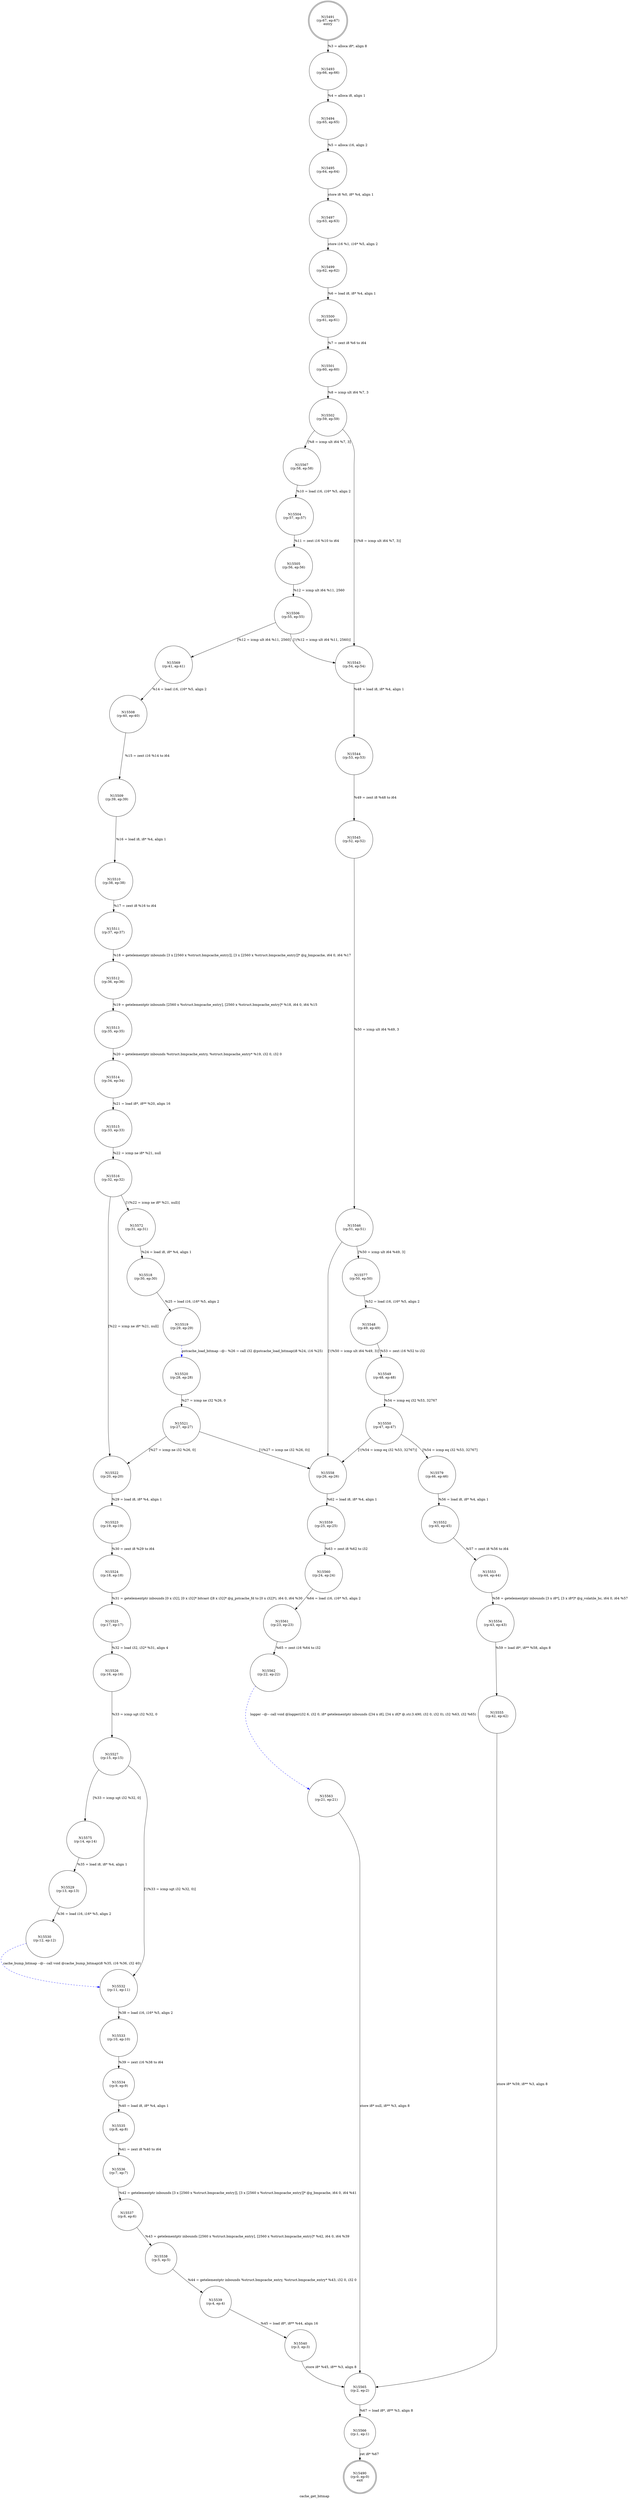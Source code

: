 digraph cache_get_bitmap {
label="cache_get_bitmap"
15490 [label="N15490\n(rp:0, ep:0)\nexit", shape="doublecircle"]
15491 [label="N15491\n(rp:67, ep:67)\nentry", shape="doublecircle"]
15491 -> 15493 [label="%3 = alloca i8*, align 8"]
15493 [label="N15493\n(rp:66, ep:66)", shape="circle"]
15493 -> 15494 [label="%4 = alloca i8, align 1"]
15494 [label="N15494\n(rp:65, ep:65)", shape="circle"]
15494 -> 15495 [label="%5 = alloca i16, align 2"]
15495 [label="N15495\n(rp:64, ep:64)", shape="circle"]
15495 -> 15497 [label="store i8 %0, i8* %4, align 1"]
15497 [label="N15497\n(rp:63, ep:63)", shape="circle"]
15497 -> 15499 [label="store i16 %1, i16* %5, align 2"]
15499 [label="N15499\n(rp:62, ep:62)", shape="circle"]
15499 -> 15500 [label="%6 = load i8, i8* %4, align 1"]
15500 [label="N15500\n(rp:61, ep:61)", shape="circle"]
15500 -> 15501 [label="%7 = zext i8 %6 to i64"]
15501 [label="N15501\n(rp:60, ep:60)", shape="circle"]
15501 -> 15502 [label="%8 = icmp ult i64 %7, 3"]
15502 [label="N15502\n(rp:59, ep:59)", shape="circle"]
15502 -> 15567 [label="[%8 = icmp ult i64 %7, 3]"]
15502 -> 15543 [label="[!(%8 = icmp ult i64 %7, 3)]"]
15504 [label="N15504\n(rp:57, ep:57)", shape="circle"]
15504 -> 15505 [label="%11 = zext i16 %10 to i64"]
15505 [label="N15505\n(rp:56, ep:56)", shape="circle"]
15505 -> 15506 [label="%12 = icmp ult i64 %11, 2560"]
15506 [label="N15506\n(rp:55, ep:55)", shape="circle"]
15506 -> 15569 [label="[%12 = icmp ult i64 %11, 2560]"]
15506 -> 15543 [label="[!(%12 = icmp ult i64 %11, 2560)]"]
15508 [label="N15508\n(rp:40, ep:40)", shape="circle"]
15508 -> 15509 [label="%15 = zext i16 %14 to i64"]
15509 [label="N15509\n(rp:39, ep:39)", shape="circle"]
15509 -> 15510 [label="%16 = load i8, i8* %4, align 1"]
15510 [label="N15510\n(rp:38, ep:38)", shape="circle"]
15510 -> 15511 [label="%17 = zext i8 %16 to i64"]
15511 [label="N15511\n(rp:37, ep:37)", shape="circle"]
15511 -> 15512 [label="%18 = getelementptr inbounds [3 x [2560 x %struct.bmpcache_entry]], [3 x [2560 x %struct.bmpcache_entry]]* @g_bmpcache, i64 0, i64 %17"]
15512 [label="N15512\n(rp:36, ep:36)", shape="circle"]
15512 -> 15513 [label="%19 = getelementptr inbounds [2560 x %struct.bmpcache_entry], [2560 x %struct.bmpcache_entry]* %18, i64 0, i64 %15"]
15513 [label="N15513\n(rp:35, ep:35)", shape="circle"]
15513 -> 15514 [label="%20 = getelementptr inbounds %struct.bmpcache_entry, %struct.bmpcache_entry* %19, i32 0, i32 0"]
15514 [label="N15514\n(rp:34, ep:34)", shape="circle"]
15514 -> 15515 [label="%21 = load i8*, i8** %20, align 16"]
15515 [label="N15515\n(rp:33, ep:33)", shape="circle"]
15515 -> 15516 [label="%22 = icmp ne i8* %21, null"]
15516 [label="N15516\n(rp:32, ep:32)", shape="circle"]
15516 -> 15572 [label="[!(%22 = icmp ne i8* %21, null)]"]
15516 -> 15522 [label="[%22 = icmp ne i8* %21, null]"]
15518 [label="N15518\n(rp:30, ep:30)", shape="circle"]
15518 -> 15519 [label="%25 = load i16, i16* %5, align 2"]
15519 [label="N15519\n(rp:29, ep:29)", shape="circle"]
15519 -> 15520 [label="pstcache_load_bitmap --@-- %26 = call i32 @pstcache_load_bitmap(i8 %24, i16 %25)", style="dashed", color="blue"]
15520 [label="N15520\n(rp:28, ep:28)", shape="circle"]
15520 -> 15521 [label="%27 = icmp ne i32 %26, 0"]
15521 [label="N15521\n(rp:27, ep:27)", shape="circle"]
15521 -> 15522 [label="[%27 = icmp ne i32 %26, 0]"]
15521 -> 15558 [label="[!(%27 = icmp ne i32 %26, 0)]"]
15522 [label="N15522\n(rp:20, ep:20)", shape="circle"]
15522 -> 15523 [label="%29 = load i8, i8* %4, align 1"]
15523 [label="N15523\n(rp:19, ep:19)", shape="circle"]
15523 -> 15524 [label="%30 = zext i8 %29 to i64"]
15524 [label="N15524\n(rp:18, ep:18)", shape="circle"]
15524 -> 15525 [label="%31 = getelementptr inbounds [0 x i32], [0 x i32]* bitcast ([8 x i32]* @g_pstcache_fd to [0 x i32]*), i64 0, i64 %30"]
15525 [label="N15525\n(rp:17, ep:17)", shape="circle"]
15525 -> 15526 [label="%32 = load i32, i32* %31, align 4"]
15526 [label="N15526\n(rp:16, ep:16)", shape="circle"]
15526 -> 15527 [label="%33 = icmp sgt i32 %32, 0"]
15527 [label="N15527\n(rp:15, ep:15)", shape="circle"]
15527 -> 15575 [label="[%33 = icmp sgt i32 %32, 0]"]
15527 -> 15532 [label="[!(%33 = icmp sgt i32 %32, 0)]"]
15529 [label="N15529\n(rp:13, ep:13)", shape="circle"]
15529 -> 15530 [label="%36 = load i16, i16* %5, align 2"]
15530 [label="N15530\n(rp:12, ep:12)", shape="circle"]
15530 -> 15532 [label="cache_bump_bitmap --@-- call void @cache_bump_bitmap(i8 %35, i16 %36, i32 40)", style="dashed", color="blue"]
15532 [label="N15532\n(rp:11, ep:11)", shape="circle"]
15532 -> 15533 [label="%38 = load i16, i16* %5, align 2"]
15533 [label="N15533\n(rp:10, ep:10)", shape="circle"]
15533 -> 15534 [label="%39 = zext i16 %38 to i64"]
15534 [label="N15534\n(rp:9, ep:9)", shape="circle"]
15534 -> 15535 [label="%40 = load i8, i8* %4, align 1"]
15535 [label="N15535\n(rp:8, ep:8)", shape="circle"]
15535 -> 15536 [label="%41 = zext i8 %40 to i64"]
15536 [label="N15536\n(rp:7, ep:7)", shape="circle"]
15536 -> 15537 [label="%42 = getelementptr inbounds [3 x [2560 x %struct.bmpcache_entry]], [3 x [2560 x %struct.bmpcache_entry]]* @g_bmpcache, i64 0, i64 %41"]
15537 [label="N15537\n(rp:6, ep:6)", shape="circle"]
15537 -> 15538 [label="%43 = getelementptr inbounds [2560 x %struct.bmpcache_entry], [2560 x %struct.bmpcache_entry]* %42, i64 0, i64 %39"]
15538 [label="N15538\n(rp:5, ep:5)", shape="circle"]
15538 -> 15539 [label="%44 = getelementptr inbounds %struct.bmpcache_entry, %struct.bmpcache_entry* %43, i32 0, i32 0"]
15539 [label="N15539\n(rp:4, ep:4)", shape="circle"]
15539 -> 15540 [label="%45 = load i8*, i8** %44, align 16"]
15540 [label="N15540\n(rp:3, ep:3)", shape="circle"]
15540 -> 15565 [label="store i8* %45, i8** %3, align 8"]
15543 [label="N15543\n(rp:54, ep:54)", shape="circle"]
15543 -> 15544 [label="%48 = load i8, i8* %4, align 1"]
15544 [label="N15544\n(rp:53, ep:53)", shape="circle"]
15544 -> 15545 [label="%49 = zext i8 %48 to i64"]
15545 [label="N15545\n(rp:52, ep:52)", shape="circle"]
15545 -> 15546 [label="%50 = icmp ult i64 %49, 3"]
15546 [label="N15546\n(rp:51, ep:51)", shape="circle"]
15546 -> 15577 [label="[%50 = icmp ult i64 %49, 3]"]
15546 -> 15558 [label="[!(%50 = icmp ult i64 %49, 3)]"]
15548 [label="N15548\n(rp:49, ep:49)", shape="circle"]
15548 -> 15549 [label="%53 = zext i16 %52 to i32"]
15549 [label="N15549\n(rp:48, ep:48)", shape="circle"]
15549 -> 15550 [label="%54 = icmp eq i32 %53, 32767"]
15550 [label="N15550\n(rp:47, ep:47)", shape="circle"]
15550 -> 15579 [label="[%54 = icmp eq i32 %53, 32767]"]
15550 -> 15558 [label="[!(%54 = icmp eq i32 %53, 32767)]"]
15552 [label="N15552\n(rp:45, ep:45)", shape="circle"]
15552 -> 15553 [label="%57 = zext i8 %56 to i64"]
15553 [label="N15553\n(rp:44, ep:44)", shape="circle"]
15553 -> 15554 [label="%58 = getelementptr inbounds [3 x i8*], [3 x i8*]* @g_volatile_bc, i64 0, i64 %57"]
15554 [label="N15554\n(rp:43, ep:43)", shape="circle"]
15554 -> 15555 [label="%59 = load i8*, i8** %58, align 8"]
15555 [label="N15555\n(rp:42, ep:42)", shape="circle"]
15555 -> 15565 [label="store i8* %59, i8** %3, align 8"]
15558 [label="N15558\n(rp:26, ep:26)", shape="circle"]
15558 -> 15559 [label="%62 = load i8, i8* %4, align 1"]
15559 [label="N15559\n(rp:25, ep:25)", shape="circle"]
15559 -> 15560 [label="%63 = zext i8 %62 to i32"]
15560 [label="N15560\n(rp:24, ep:24)", shape="circle"]
15560 -> 15561 [label="%64 = load i16, i16* %5, align 2"]
15561 [label="N15561\n(rp:23, ep:23)", shape="circle"]
15561 -> 15562 [label="%65 = zext i16 %64 to i32"]
15562 [label="N15562\n(rp:22, ep:22)", shape="circle"]
15562 -> 15563 [label="logger --@-- call void @logger(i32 6, i32 0, i8* getelementptr inbounds ([34 x i8], [34 x i8]* @.str.3.490, i32 0, i32 0), i32 %63, i32 %65)", style="dashed", color="blue"]
15563 [label="N15563\n(rp:21, ep:21)", shape="circle"]
15563 -> 15565 [label="store i8* null, i8** %3, align 8"]
15565 [label="N15565\n(rp:2, ep:2)", shape="circle"]
15565 -> 15566 [label="%67 = load i8*, i8** %3, align 8"]
15566 [label="N15566\n(rp:1, ep:1)", shape="circle"]
15566 -> 15490 [label="ret i8* %67"]
15567 [label="N15567\n(rp:58, ep:58)", shape="circle"]
15567 -> 15504 [label="%10 = load i16, i16* %5, align 2"]
15569 [label="N15569\n(rp:41, ep:41)", shape="circle"]
15569 -> 15508 [label="%14 = load i16, i16* %5, align 2"]
15572 [label="N15572\n(rp:31, ep:31)", shape="circle"]
15572 -> 15518 [label="%24 = load i8, i8* %4, align 1"]
15575 [label="N15575\n(rp:14, ep:14)", shape="circle"]
15575 -> 15529 [label="%35 = load i8, i8* %4, align 1"]
15577 [label="N15577\n(rp:50, ep:50)", shape="circle"]
15577 -> 15548 [label="%52 = load i16, i16* %5, align 2"]
15579 [label="N15579\n(rp:46, ep:46)", shape="circle"]
15579 -> 15552 [label="%56 = load i8, i8* %4, align 1"]
}
